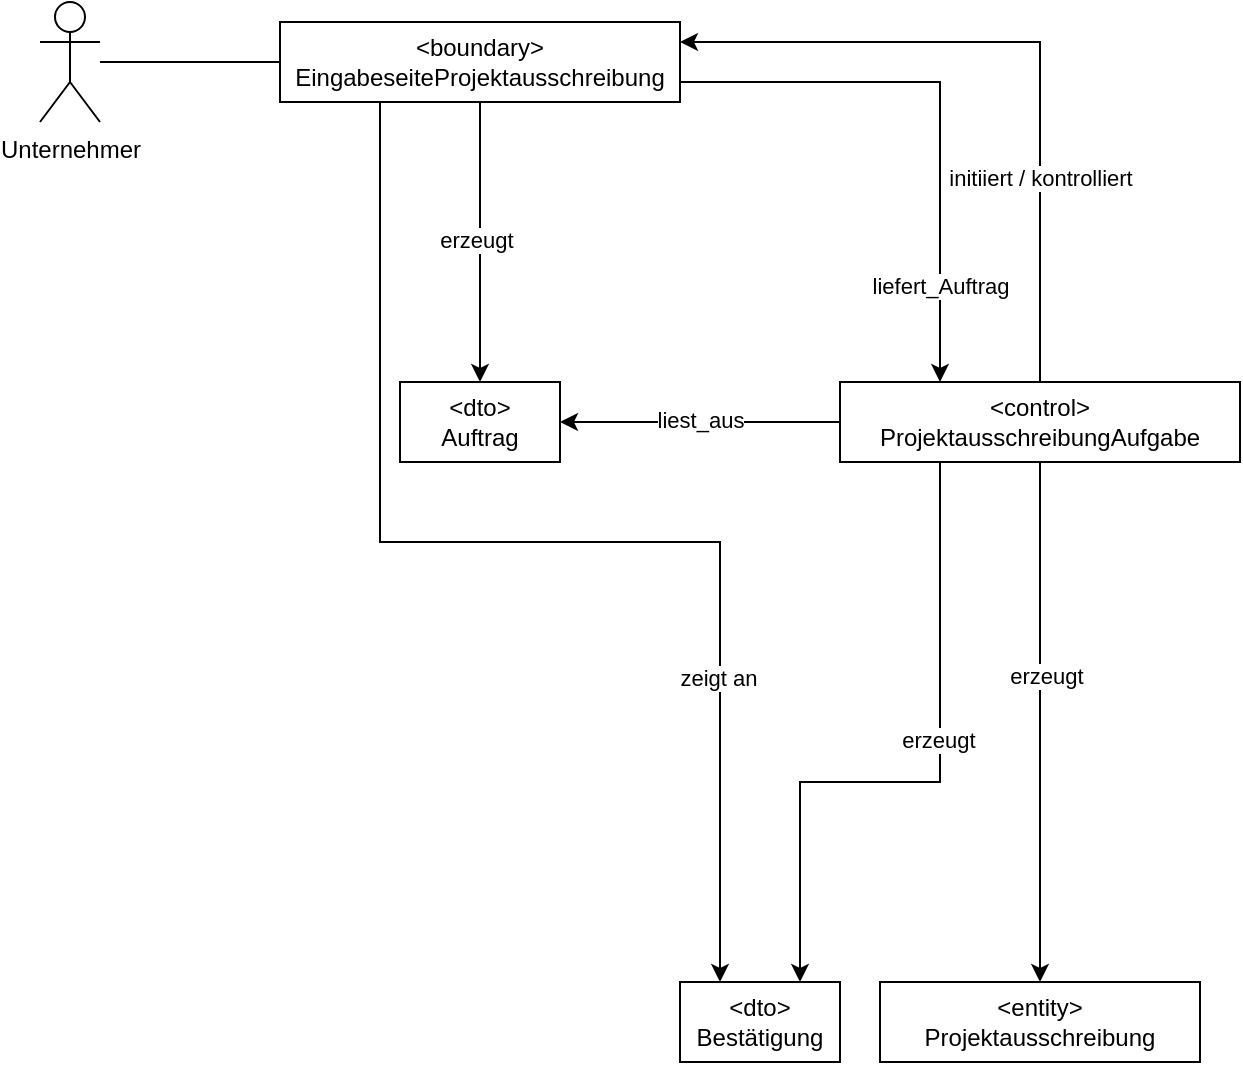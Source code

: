 <mxfile version="22.1.8" type="github">
  <diagram name="Seite-1" id="MbRMPzawZWTjacwESfoU">
    <mxGraphModel dx="1434" dy="830" grid="1" gridSize="10" guides="1" tooltips="1" connect="1" arrows="1" fold="1" page="1" pageScale="1" pageWidth="1169" pageHeight="827" math="0" shadow="0">
      <root>
        <mxCell id="0" />
        <mxCell id="1" parent="0" />
        <mxCell id="FSHwLZ9u9-6Pu8mQxcXH-16" style="edgeStyle=orthogonalEdgeStyle;rounded=0;orthogonalLoop=1;jettySize=auto;html=1;exitX=1;exitY=0.75;exitDx=0;exitDy=0;entryX=0.25;entryY=0;entryDx=0;entryDy=0;" parent="1" source="FSHwLZ9u9-6Pu8mQxcXH-12" target="FSHwLZ9u9-6Pu8mQxcXH-13" edge="1">
          <mxGeometry relative="1" as="geometry" />
        </mxCell>
        <mxCell id="FSHwLZ9u9-6Pu8mQxcXH-17" value="liefert_Auftrag" style="edgeLabel;html=1;align=center;verticalAlign=middle;resizable=0;points=[];" parent="FSHwLZ9u9-6Pu8mQxcXH-16" vertex="1" connectable="0">
          <mxGeometry x="0.647" relative="1" as="geometry">
            <mxPoint y="1" as="offset" />
          </mxGeometry>
        </mxCell>
        <mxCell id="FSHwLZ9u9-6Pu8mQxcXH-32" style="edgeStyle=orthogonalEdgeStyle;rounded=0;orthogonalLoop=1;jettySize=auto;html=1;exitX=0.25;exitY=1;exitDx=0;exitDy=0;entryX=0.25;entryY=0;entryDx=0;entryDy=0;" parent="1" source="FSHwLZ9u9-6Pu8mQxcXH-12" target="FSHwLZ9u9-6Pu8mQxcXH-29" edge="1">
          <mxGeometry relative="1" as="geometry" />
        </mxCell>
        <mxCell id="FSHwLZ9u9-6Pu8mQxcXH-33" value="zeigt an" style="edgeLabel;html=1;align=center;verticalAlign=middle;resizable=0;points=[];" parent="FSHwLZ9u9-6Pu8mQxcXH-32" vertex="1" connectable="0">
          <mxGeometry x="0.317" y="1" relative="1" as="geometry">
            <mxPoint x="-2" y="56" as="offset" />
          </mxGeometry>
        </mxCell>
        <mxCell id="FSHwLZ9u9-6Pu8mQxcXH-12" value="&amp;lt;boundary&amp;gt;&lt;br&gt;EingabeseiteProjektausschreibung" style="html=1;whiteSpace=wrap;" parent="1" vertex="1">
          <mxGeometry x="240" y="40" width="200" height="40" as="geometry" />
        </mxCell>
        <mxCell id="FSHwLZ9u9-6Pu8mQxcXH-14" style="edgeStyle=orthogonalEdgeStyle;rounded=0;orthogonalLoop=1;jettySize=auto;html=1;exitX=0.5;exitY=0;exitDx=0;exitDy=0;entryX=1;entryY=0.25;entryDx=0;entryDy=0;" parent="1" source="FSHwLZ9u9-6Pu8mQxcXH-13" target="FSHwLZ9u9-6Pu8mQxcXH-12" edge="1">
          <mxGeometry relative="1" as="geometry" />
        </mxCell>
        <mxCell id="FSHwLZ9u9-6Pu8mQxcXH-15" value="initiiert / kontrolliert" style="edgeLabel;html=1;align=center;verticalAlign=middle;resizable=0;points=[];" parent="FSHwLZ9u9-6Pu8mQxcXH-14" vertex="1" connectable="0">
          <mxGeometry x="-0.327" y="-3" relative="1" as="geometry">
            <mxPoint x="-3" y="16" as="offset" />
          </mxGeometry>
        </mxCell>
        <mxCell id="FSHwLZ9u9-6Pu8mQxcXH-21" style="edgeStyle=orthogonalEdgeStyle;rounded=0;orthogonalLoop=1;jettySize=auto;html=1;exitX=0;exitY=0.5;exitDx=0;exitDy=0;entryX=1;entryY=0.5;entryDx=0;entryDy=0;" parent="1" source="FSHwLZ9u9-6Pu8mQxcXH-13" target="FSHwLZ9u9-6Pu8mQxcXH-20" edge="1">
          <mxGeometry relative="1" as="geometry">
            <Array as="points">
              <mxPoint x="460" y="240" />
              <mxPoint x="460" y="240" />
            </Array>
          </mxGeometry>
        </mxCell>
        <mxCell id="FSHwLZ9u9-6Pu8mQxcXH-22" value="liest_aus" style="edgeLabel;html=1;align=center;verticalAlign=middle;resizable=0;points=[];" parent="FSHwLZ9u9-6Pu8mQxcXH-21" vertex="1" connectable="0">
          <mxGeometry x="0.15" y="1" relative="1" as="geometry">
            <mxPoint x="10" y="-2" as="offset" />
          </mxGeometry>
        </mxCell>
        <mxCell id="FSHwLZ9u9-6Pu8mQxcXH-27" style="edgeStyle=orthogonalEdgeStyle;rounded=0;orthogonalLoop=1;jettySize=auto;html=1;exitX=0.5;exitY=1;exitDx=0;exitDy=0;entryX=0.5;entryY=0;entryDx=0;entryDy=0;" parent="1" source="FSHwLZ9u9-6Pu8mQxcXH-13" target="FSHwLZ9u9-6Pu8mQxcXH-25" edge="1">
          <mxGeometry relative="1" as="geometry" />
        </mxCell>
        <mxCell id="FSHwLZ9u9-6Pu8mQxcXH-28" value="erzeugt" style="edgeLabel;html=1;align=center;verticalAlign=middle;resizable=0;points=[];" parent="FSHwLZ9u9-6Pu8mQxcXH-27" vertex="1" connectable="0">
          <mxGeometry x="-0.181" y="3" relative="1" as="geometry">
            <mxPoint as="offset" />
          </mxGeometry>
        </mxCell>
        <mxCell id="FSHwLZ9u9-6Pu8mQxcXH-30" style="edgeStyle=orthogonalEdgeStyle;rounded=0;orthogonalLoop=1;jettySize=auto;html=1;exitX=0.25;exitY=1;exitDx=0;exitDy=0;entryX=0.75;entryY=0;entryDx=0;entryDy=0;" parent="1" source="FSHwLZ9u9-6Pu8mQxcXH-13" target="FSHwLZ9u9-6Pu8mQxcXH-29" edge="1">
          <mxGeometry relative="1" as="geometry">
            <Array as="points">
              <mxPoint x="570" y="420" />
              <mxPoint x="500" y="420" />
            </Array>
          </mxGeometry>
        </mxCell>
        <mxCell id="FSHwLZ9u9-6Pu8mQxcXH-31" value="erzeugt" style="edgeLabel;html=1;align=center;verticalAlign=middle;resizable=0;points=[];" parent="FSHwLZ9u9-6Pu8mQxcXH-30" vertex="1" connectable="0">
          <mxGeometry x="0.225" y="2" relative="1" as="geometry">
            <mxPoint x="41" y="-23" as="offset" />
          </mxGeometry>
        </mxCell>
        <mxCell id="FSHwLZ9u9-6Pu8mQxcXH-13" value="&amp;lt;control&amp;gt;&lt;br&gt;ProjektausschreibungAufgabe" style="html=1;whiteSpace=wrap;" parent="1" vertex="1">
          <mxGeometry x="520" y="220" width="200" height="40" as="geometry" />
        </mxCell>
        <mxCell id="FSHwLZ9u9-6Pu8mQxcXH-20" value="&amp;lt;dto&amp;gt;&lt;br&gt;Auftrag" style="html=1;whiteSpace=wrap;" parent="1" vertex="1">
          <mxGeometry x="300" y="220" width="80" height="40" as="geometry" />
        </mxCell>
        <mxCell id="FSHwLZ9u9-6Pu8mQxcXH-23" style="edgeStyle=orthogonalEdgeStyle;rounded=0;orthogonalLoop=1;jettySize=auto;html=1;exitX=0.5;exitY=1;exitDx=0;exitDy=0;entryX=0.5;entryY=0;entryDx=0;entryDy=0;" parent="1" source="FSHwLZ9u9-6Pu8mQxcXH-12" target="FSHwLZ9u9-6Pu8mQxcXH-20" edge="1">
          <mxGeometry relative="1" as="geometry" />
        </mxCell>
        <mxCell id="FSHwLZ9u9-6Pu8mQxcXH-24" value="erzeugt" style="edgeLabel;html=1;align=center;verticalAlign=middle;resizable=0;points=[];" parent="FSHwLZ9u9-6Pu8mQxcXH-23" vertex="1" connectable="0">
          <mxGeometry x="0.015" y="-3" relative="1" as="geometry">
            <mxPoint x="1" y="-2" as="offset" />
          </mxGeometry>
        </mxCell>
        <mxCell id="FSHwLZ9u9-6Pu8mQxcXH-25" value="&amp;lt;entity&amp;gt;&lt;br&gt;Projektausschreibung" style="html=1;whiteSpace=wrap;" parent="1" vertex="1">
          <mxGeometry x="540" y="520" width="160" height="40" as="geometry" />
        </mxCell>
        <mxCell id="FSHwLZ9u9-6Pu8mQxcXH-29" value="&amp;lt;dto&amp;gt;&lt;br&gt;Bestätigung" style="html=1;whiteSpace=wrap;" parent="1" vertex="1">
          <mxGeometry x="440" y="520" width="80" height="40" as="geometry" />
        </mxCell>
        <mxCell id="FSHwLZ9u9-6Pu8mQxcXH-37" style="edgeStyle=orthogonalEdgeStyle;rounded=0;orthogonalLoop=1;jettySize=auto;html=1;entryX=0;entryY=0.5;entryDx=0;entryDy=0;endArrow=none;endFill=0;" parent="1" source="FSHwLZ9u9-6Pu8mQxcXH-35" target="FSHwLZ9u9-6Pu8mQxcXH-12" edge="1">
          <mxGeometry relative="1" as="geometry" />
        </mxCell>
        <mxCell id="FSHwLZ9u9-6Pu8mQxcXH-35" value="Unternehmer" style="shape=umlActor;verticalLabelPosition=bottom;verticalAlign=top;html=1;" parent="1" vertex="1">
          <mxGeometry x="120" y="30" width="30" height="60" as="geometry" />
        </mxCell>
      </root>
    </mxGraphModel>
  </diagram>
</mxfile>
